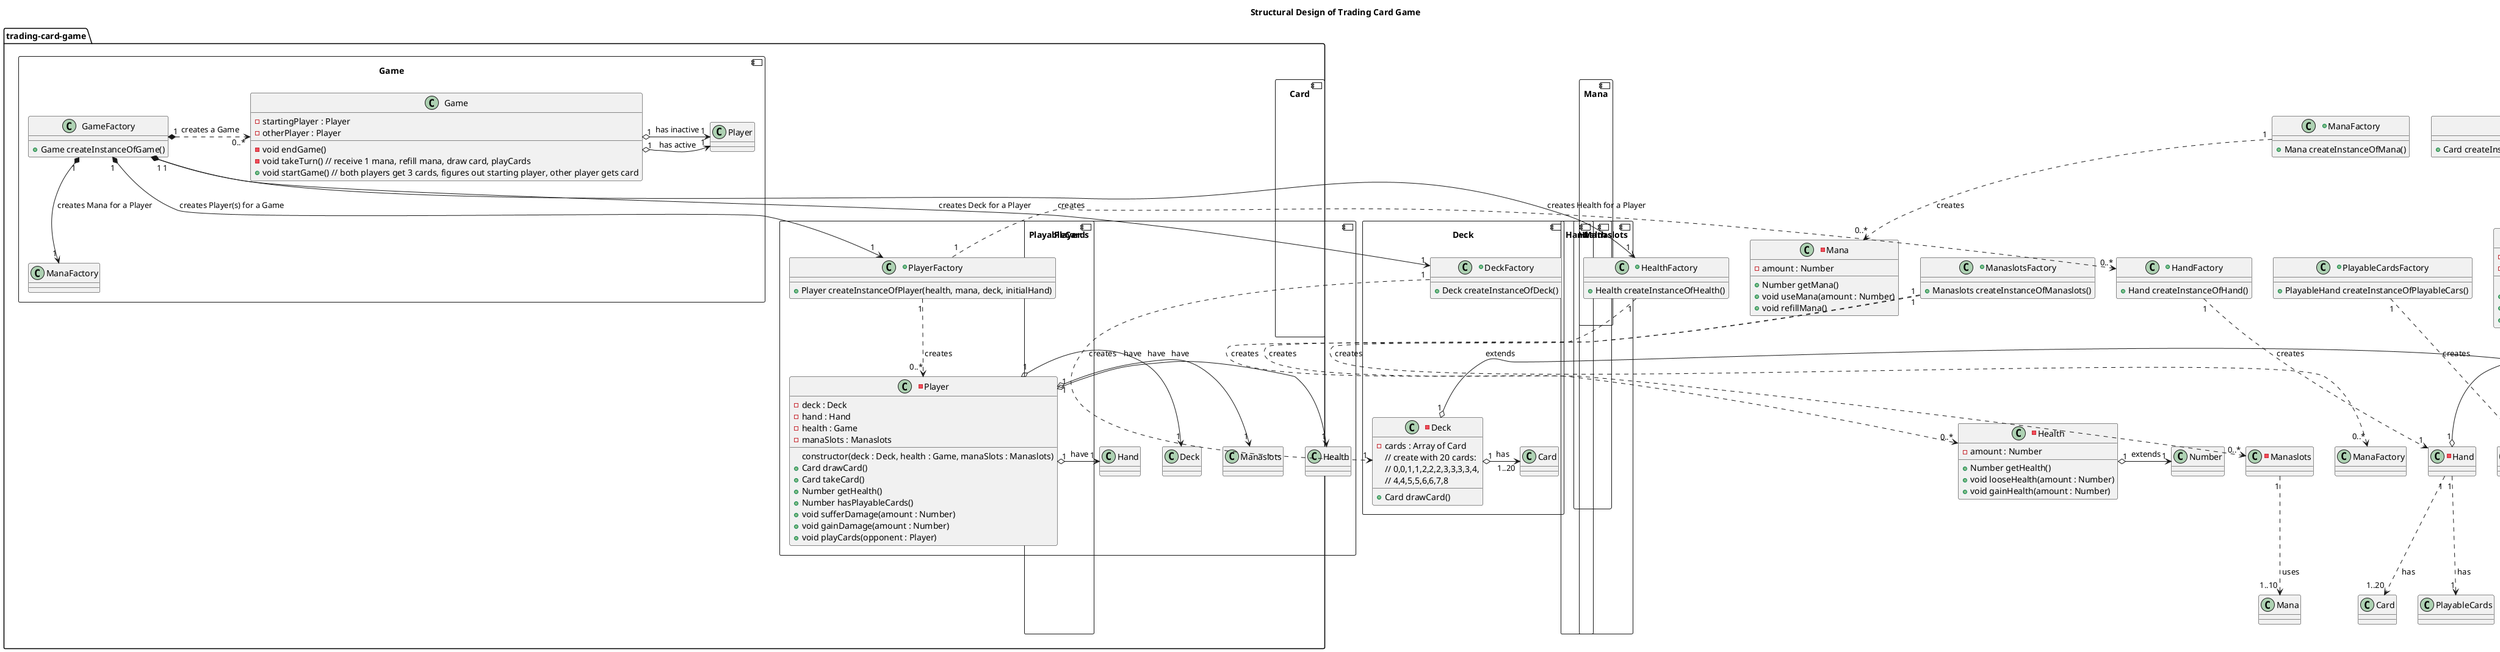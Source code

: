 @startuml
title Structural Design of Trading Card Game
package "trading-card-game" {

  component "Card" {
      +class CardFactory {
        +Card createInstanceOfCard(id : Number, value : Number)
      }
      -class Card {
        constructor(id : Number, value : Number)
        -value : Number
        -id : Number
        +Number equals(card : Card)
        +Number getDamage()
        +Number getId()
      }
      CardFactory "1" ..> "1..*" Card : " creates"
  }

  component "PlayableCards" {
        +class PlayableCardsFactory {
          +PlayableHand createInstanceOfPlayableCars()
        }
        -class PlayableCards {
        }
        PlayableCardsFactory "1" ..> "1..*" PlayableCards : " creates"
        PlayableCards "1" ..> "1.." Card : " has"
        PlayableCards "1" o-> "1" Array : " extends"
  }

  component "Hand" {
      +class HandFactory {
        +Hand createInstanceOfHand()
      }
      -class Hand {
      }
      HandFactory "1" ..> "1" Hand : " creates"
      Hand "1" ..> "1..20" Card : " has"
      Hand "1" ..> "1" PlayableCards : " has"
      Hand "1" o-> "1" Array : " extends"
  }

  component "Deck" {
      +class DeckFactory {
        +Deck createInstanceOfDeck()
      }
      -class Deck {
        -cards : Array of Card
        // create with 20 cards:
        // 0,0,1,1,2,2,2,3,3,3,3,4,
        // 4,4,5,5,6,6,7,8
        +Card drawCard()
      }
      DeckFactory "1" ..> "1" Deck : " creates"
      Deck "1" o-> "1..20" Card : " has"
      Deck "1" o-> "1" Array : " extends"
  }

  component "Health" {
    +class HealthFactory {
      +Health createInstanceOfHealth()
    }
    -class Health {
      -amount : Number
      +Number getHealth()
      +void looseHealth(amount : Number)
      +void gainHealth(amount : Number)
    }
    HealthFactory "1" ..> "0..*" Health : " creates"
    Health "1" o-> "1" Number : " extends"
  }

  component "Manaslots" {
    +class ManaslotsFactory {
      +Manaslots createInstanceOfManaslots()
    }
    -class Manaslots {
    }
    ManaslotsFactory "1" ..> "0..*" Manaslots : " creates"
    ManaslotsFactory "1" ..> "0..*" ManaFactory : " creates"
    Manaslots "1" ..> "1..10" Mana : " uses"
    Manaslots "1" o-> "1" Array : " extends"
  }

  component "Mana" {
    +class ManaFactory {
      +Mana createInstanceOfMana()
    }
    -class Mana {
      -amount : Number
      +Number getMana()
      +void useMana(amount : Number)
      +void refillMana()
    }
    ManaFactory "1" ..> "0..*" Mana : " creates"
  }

  component "Player" {
    +class PlayerFactory {
      +Player createInstanceOfPlayer(health, mana, deck, initialHand)
    }
    -class Player {
      constructor(deck : Deck, health : Game, manaSlots : Manaslots)
      -deck : Deck
      -hand : Hand
      -health : Game
      -manaSlots : Manaslots
      +Card drawCard()
      +Card takeCard()
      +Number getHealth()
      +Number hasPlayableCards()
      +void sufferDamage(amount : Number)
      +void gainDamage(amount : Number)
      +void playCards(opponent : Player)
    }
    PlayerFactory "1" ..> "0..*" Player : " creates"
    PlayerFactory "1" .> "0..*" HandFactory : " creates"
    Player "1" o-> "1" Health : " have"
    Player "1" o-> "1" Manaslots : " have"
    Player "1" o-> "1" Deck : " have"
    Player "1" o-> "1" Hand : " have"
  }

  component "Game" {
    class GameFactory {
      +Game createInstanceOfGame()
    }
    class Game {
      -startingPlayer : Player
      -otherPlayer : Player
      -void endGame()
      -void takeTurn() // receive 1 mana, refill mana, draw card, playCards
      +void startGame() // both players get 3 cards, figures out starting player, other player gets card
    }
    GameFactory "1" *--> "1" DeckFactory : " creates Deck for a Player"
    GameFactory "1" *--> "1" HealthFactory : " creates Health for a Player"
    GameFactory "1" *--> "1" ManaFactory : " creates Mana for a Player"
    GameFactory "1" *--> "1" PlayerFactory : " creates Player(s) for a Game"
    GameFactory "1" *.> "0..*" Game : " creates a Game"
    Game "1" o-> "1" Player : " has active"
    Game "1" o-> "1" Player : " has inactive"
  }
}
@enduml